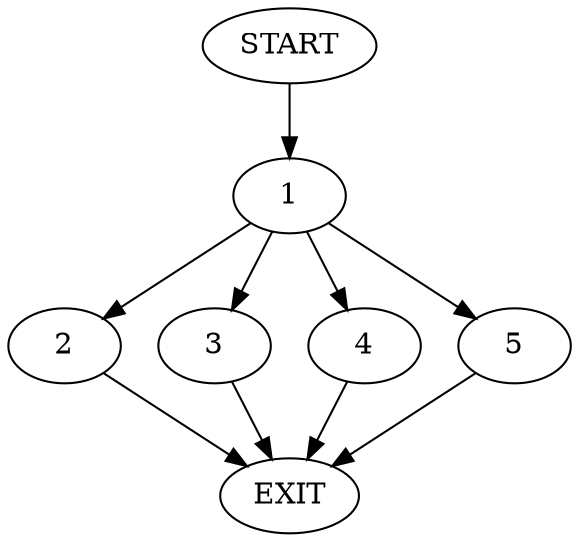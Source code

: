 digraph {
0 [label="START"]
6 [label="EXIT"]
0 -> 1
1 -> 2
1 -> 3
1 -> 4
1 -> 5
4 -> 6
3 -> 6
5 -> 6
2 -> 6
}
